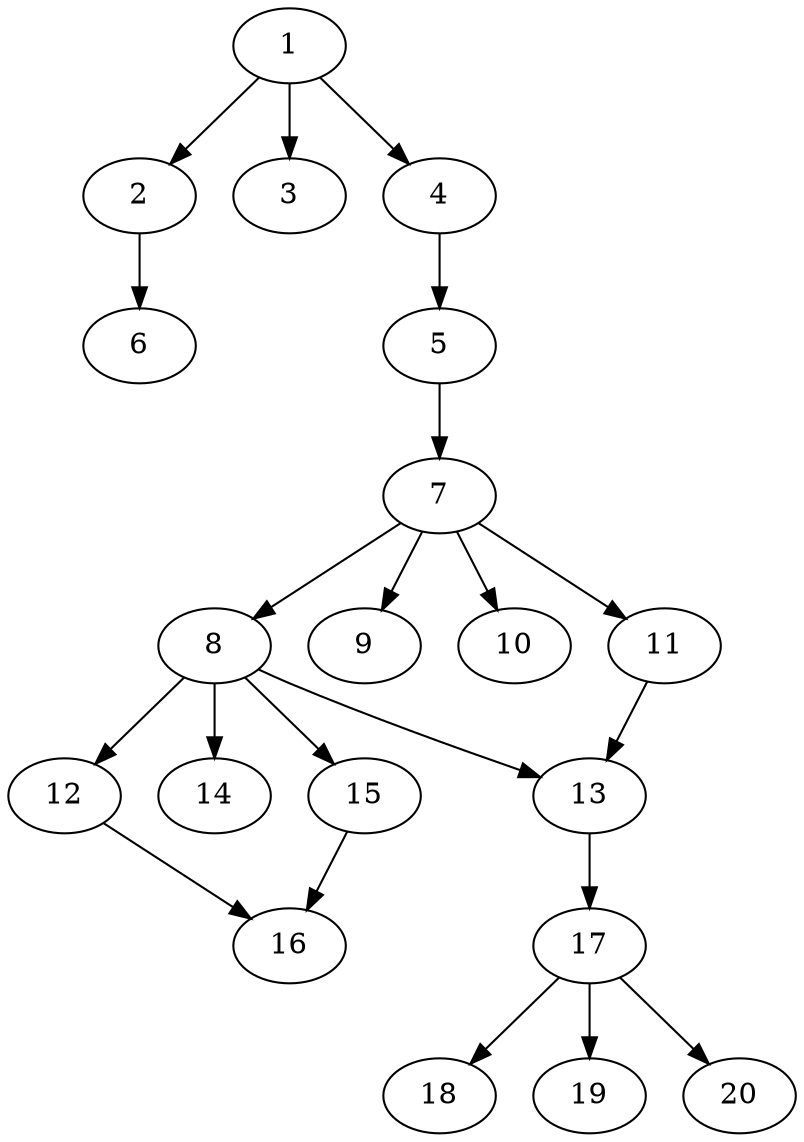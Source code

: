 // DAG automatically generated by daggen at Sat Jul 27 15:34:46 2019
// ./daggen --dot -n 20 --ccr 0.5 --fat 0.4 --regular 0.5 --density 0.4 --mindata 5242880 --maxdata 52428800 
digraph G {
  1 [size="101087232", alpha="0.18", expect_size="50543616"] 
  1 -> 2 [size ="50543616"]
  1 -> 3 [size ="50543616"]
  1 -> 4 [size ="50543616"]
  2 [size="33101824", alpha="0.07", expect_size="16550912"] 
  2 -> 6 [size ="16550912"]
  3 [size="91678720", alpha="0.02", expect_size="45839360"] 
  4 [size="49516544", alpha="0.04", expect_size="24758272"] 
  4 -> 5 [size ="24758272"]
  5 [size="59039744", alpha="0.07", expect_size="29519872"] 
  5 -> 7 [size ="29519872"]
  6 [size="45432832", alpha="0.03", expect_size="22716416"] 
  7 [size="39757824", alpha="0.01", expect_size="19878912"] 
  7 -> 8 [size ="19878912"]
  7 -> 9 [size ="19878912"]
  7 -> 10 [size ="19878912"]
  7 -> 11 [size ="19878912"]
  8 [size="51216384", alpha="0.02", expect_size="25608192"] 
  8 -> 12 [size ="25608192"]
  8 -> 13 [size ="25608192"]
  8 -> 14 [size ="25608192"]
  8 -> 15 [size ="25608192"]
  9 [size="98639872", alpha="0.02", expect_size="49319936"] 
  10 [size="83937280", alpha="0.06", expect_size="41968640"] 
  11 [size="69283840", alpha="0.10", expect_size="34641920"] 
  11 -> 13 [size ="34641920"]
  12 [size="58742784", alpha="0.06", expect_size="29371392"] 
  12 -> 16 [size ="29371392"]
  13 [size="93663232", alpha="0.11", expect_size="46831616"] 
  13 -> 17 [size ="46831616"]
  14 [size="10645504", alpha="0.02", expect_size="5322752"] 
  15 [size="29386752", alpha="0.11", expect_size="14693376"] 
  15 -> 16 [size ="14693376"]
  16 [size="64438272", alpha="0.00", expect_size="32219136"] 
  17 [size="79722496", alpha="0.06", expect_size="39861248"] 
  17 -> 18 [size ="39861248"]
  17 -> 19 [size ="39861248"]
  17 -> 20 [size ="39861248"]
  18 [size="83243008", alpha="0.11", expect_size="41621504"] 
  19 [size="91146240", alpha="0.02", expect_size="45573120"] 
  20 [size="102443008", alpha="0.10", expect_size="51221504"] 
}
